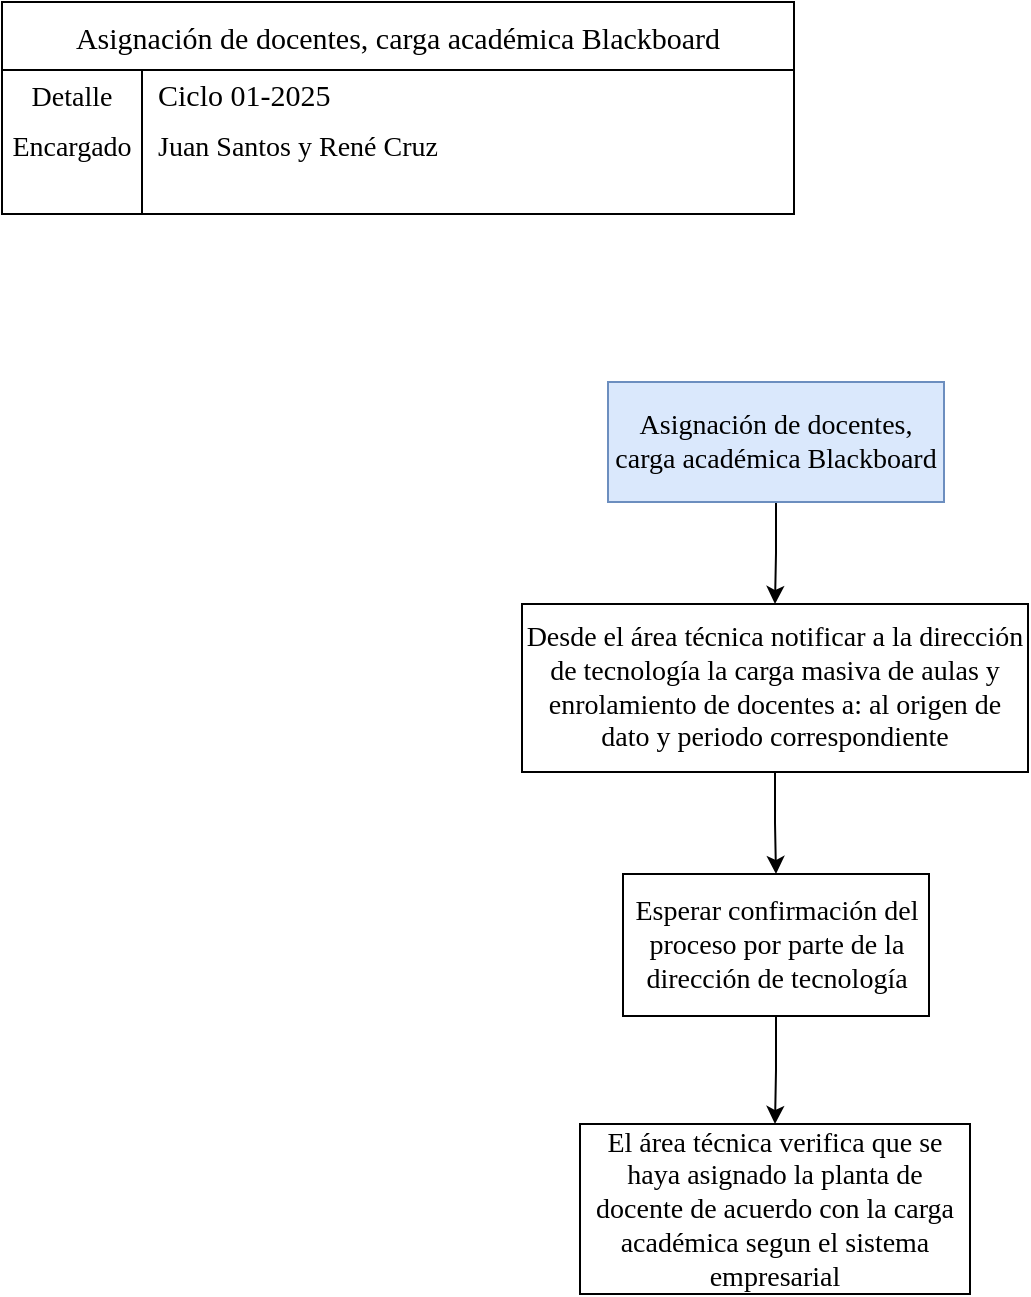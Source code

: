 <mxfile version="28.0.6">
  <diagram name="Página-1" id="lGzy7BDibF1ovuq68vUy">
    <mxGraphModel dx="1090" dy="825" grid="0" gridSize="10" guides="1" tooltips="1" connect="1" arrows="1" fold="1" page="1" pageScale="1" pageWidth="827" pageHeight="1169" math="0" shadow="0">
      <root>
        <mxCell id="0" />
        <mxCell id="1" parent="0" />
        <mxCell id="s8fjnfwIiGr6dg-QHo8h-1" value="Asignación de docentes, carga académica Blackboard" style="shape=table;startSize=34;container=1;collapsible=0;childLayout=tableLayout;fixedRows=1;rowLines=0;fontStyle=0;fontSize=15;fontFamily=Times New Roman;" vertex="1" parent="1">
          <mxGeometry x="27" y="32" width="396" height="106" as="geometry" />
        </mxCell>
        <mxCell id="s8fjnfwIiGr6dg-QHo8h-2" value="" style="shape=tableRow;horizontal=0;startSize=0;swimlaneHead=0;swimlaneBody=0;top=0;left=0;bottom=0;right=0;collapsible=0;dropTarget=0;fillColor=none;points=[[0,0.5],[1,0.5]];portConstraint=eastwest;strokeColor=inherit;fontSize=16;fontFamily=Times New Roman;" vertex="1" parent="s8fjnfwIiGr6dg-QHo8h-1">
          <mxGeometry y="34" width="396" height="22" as="geometry" />
        </mxCell>
        <mxCell id="s8fjnfwIiGr6dg-QHo8h-3" value="&lt;font style=&quot;font-size: 14px;&quot;&gt;Detalle&lt;/font&gt;&lt;div&gt;&lt;br&gt;&lt;/div&gt;" style="shape=partialRectangle;html=1;whiteSpace=wrap;connectable=0;fillColor=none;top=0;left=0;bottom=0;right=0;overflow=hidden;pointerEvents=1;strokeColor=inherit;fontSize=16;fontFamily=Times New Roman;" vertex="1" parent="s8fjnfwIiGr6dg-QHo8h-2">
          <mxGeometry width="70" height="22" as="geometry">
            <mxRectangle width="70" height="22" as="alternateBounds" />
          </mxGeometry>
        </mxCell>
        <mxCell id="s8fjnfwIiGr6dg-QHo8h-4" value="&lt;font style=&quot;font-size: 15px;&quot;&gt;Ciclo 01-2025&lt;/font&gt;" style="shape=partialRectangle;html=1;whiteSpace=wrap;connectable=0;fillColor=none;top=0;left=0;bottom=0;right=0;align=left;spacingLeft=6;overflow=hidden;strokeColor=inherit;fontSize=16;fontFamily=Times New Roman;" vertex="1" parent="s8fjnfwIiGr6dg-QHo8h-2">
          <mxGeometry x="70" width="326" height="22" as="geometry">
            <mxRectangle width="326" height="22" as="alternateBounds" />
          </mxGeometry>
        </mxCell>
        <mxCell id="s8fjnfwIiGr6dg-QHo8h-5" value="" style="shape=tableRow;horizontal=0;startSize=0;swimlaneHead=0;swimlaneBody=0;top=0;left=0;bottom=0;right=0;collapsible=0;dropTarget=0;fillColor=none;points=[[0,0.5],[1,0.5]];portConstraint=eastwest;strokeColor=inherit;fontSize=16;fontFamily=Times New Roman;" vertex="1" parent="s8fjnfwIiGr6dg-QHo8h-1">
          <mxGeometry y="56" width="396" height="30" as="geometry" />
        </mxCell>
        <mxCell id="s8fjnfwIiGr6dg-QHo8h-6" value="&lt;font style=&quot;font-size: 14px;&quot;&gt;Encargado&lt;/font&gt;" style="shape=partialRectangle;html=1;whiteSpace=wrap;connectable=0;fillColor=none;top=0;left=0;bottom=0;right=0;overflow=hidden;strokeColor=inherit;fontSize=16;fontFamily=Times New Roman;" vertex="1" parent="s8fjnfwIiGr6dg-QHo8h-5">
          <mxGeometry width="70" height="30" as="geometry">
            <mxRectangle width="70" height="30" as="alternateBounds" />
          </mxGeometry>
        </mxCell>
        <mxCell id="s8fjnfwIiGr6dg-QHo8h-7" value="&lt;span style=&quot;font-size: 14px;&quot;&gt;Juan Santos y René Cruz&lt;/span&gt;" style="shape=partialRectangle;html=1;whiteSpace=wrap;connectable=0;fillColor=none;top=0;left=0;bottom=0;right=0;align=left;spacingLeft=6;overflow=hidden;strokeColor=inherit;fontSize=16;fontFamily=Times New Roman;" vertex="1" parent="s8fjnfwIiGr6dg-QHo8h-5">
          <mxGeometry x="70" width="326" height="30" as="geometry">
            <mxRectangle width="326" height="30" as="alternateBounds" />
          </mxGeometry>
        </mxCell>
        <mxCell id="s8fjnfwIiGr6dg-QHo8h-8" value="" style="shape=tableRow;horizontal=0;startSize=0;swimlaneHead=0;swimlaneBody=0;top=0;left=0;bottom=0;right=0;collapsible=0;dropTarget=0;fillColor=none;points=[[0,0.5],[1,0.5]];portConstraint=eastwest;strokeColor=inherit;fontSize=16;fontFamily=Times New Roman;" vertex="1" parent="s8fjnfwIiGr6dg-QHo8h-1">
          <mxGeometry y="86" width="396" height="20" as="geometry" />
        </mxCell>
        <mxCell id="s8fjnfwIiGr6dg-QHo8h-9" value="" style="shape=partialRectangle;html=1;whiteSpace=wrap;connectable=0;fillColor=none;top=0;left=0;bottom=0;right=0;overflow=hidden;strokeColor=inherit;fontSize=16;fontFamily=Times New Roman;" vertex="1" parent="s8fjnfwIiGr6dg-QHo8h-8">
          <mxGeometry width="70" height="20" as="geometry">
            <mxRectangle width="70" height="20" as="alternateBounds" />
          </mxGeometry>
        </mxCell>
        <mxCell id="s8fjnfwIiGr6dg-QHo8h-10" value="" style="shape=partialRectangle;html=1;whiteSpace=wrap;connectable=0;fillColor=none;top=0;left=0;bottom=0;right=0;align=left;spacingLeft=6;overflow=hidden;strokeColor=inherit;fontSize=16;fontFamily=Times New Roman;" vertex="1" parent="s8fjnfwIiGr6dg-QHo8h-8">
          <mxGeometry x="70" width="326" height="20" as="geometry">
            <mxRectangle width="326" height="20" as="alternateBounds" />
          </mxGeometry>
        </mxCell>
        <mxCell id="s8fjnfwIiGr6dg-QHo8h-13" value="" style="edgeStyle=orthogonalEdgeStyle;rounded=0;orthogonalLoop=1;jettySize=auto;html=1;" edge="1" parent="1" source="s8fjnfwIiGr6dg-QHo8h-11" target="s8fjnfwIiGr6dg-QHo8h-12">
          <mxGeometry relative="1" as="geometry" />
        </mxCell>
        <mxCell id="s8fjnfwIiGr6dg-QHo8h-11" value="&lt;font style=&quot;font-size: 14px;&quot;&gt;Asignación de docentes, carga académica Blackboard&lt;/font&gt;" style="rounded=0;whiteSpace=wrap;html=1;fillColor=#dae8fc;strokeColor=#6c8ebf;fontFamily=Times New Roman;" vertex="1" parent="1">
          <mxGeometry x="330" y="222" width="168" height="60" as="geometry" />
        </mxCell>
        <mxCell id="s8fjnfwIiGr6dg-QHo8h-15" value="" style="edgeStyle=orthogonalEdgeStyle;rounded=0;orthogonalLoop=1;jettySize=auto;html=1;" edge="1" parent="1" source="s8fjnfwIiGr6dg-QHo8h-12" target="s8fjnfwIiGr6dg-QHo8h-14">
          <mxGeometry relative="1" as="geometry" />
        </mxCell>
        <mxCell id="s8fjnfwIiGr6dg-QHo8h-12" value="&lt;font style=&quot;font-size: 14px;&quot;&gt;Desde el área técnica notificar a la dirección de tecnología la carga masiva de aulas y enrolamiento de docentes a: al origen de dato y periodo correspondiente&lt;/font&gt;" style="whiteSpace=wrap;html=1;fontFamily=Times New Roman;rounded=0;" vertex="1" parent="1">
          <mxGeometry x="287" y="333" width="253" height="84" as="geometry" />
        </mxCell>
        <mxCell id="s8fjnfwIiGr6dg-QHo8h-17" value="" style="edgeStyle=orthogonalEdgeStyle;rounded=0;orthogonalLoop=1;jettySize=auto;html=1;" edge="1" parent="1" source="s8fjnfwIiGr6dg-QHo8h-14" target="s8fjnfwIiGr6dg-QHo8h-16">
          <mxGeometry relative="1" as="geometry" />
        </mxCell>
        <mxCell id="s8fjnfwIiGr6dg-QHo8h-14" value="&lt;font style=&quot;font-size: 14px;&quot;&gt;Esperar confirmación del proceso por parte de la dirección de tecnología&lt;/font&gt;" style="whiteSpace=wrap;html=1;fontFamily=Times New Roman;rounded=0;" vertex="1" parent="1">
          <mxGeometry x="337.5" y="468" width="153" height="71" as="geometry" />
        </mxCell>
        <mxCell id="s8fjnfwIiGr6dg-QHo8h-16" value="&lt;font style=&quot;font-size: 14px;&quot;&gt;El área técnica verifica que se haya asignado la planta de docente de acuerdo con la carga académica segun el sistema empresarial&lt;/font&gt;" style="whiteSpace=wrap;html=1;fontFamily=Times New Roman;rounded=0;" vertex="1" parent="1">
          <mxGeometry x="316" y="593" width="195" height="85" as="geometry" />
        </mxCell>
      </root>
    </mxGraphModel>
  </diagram>
</mxfile>
